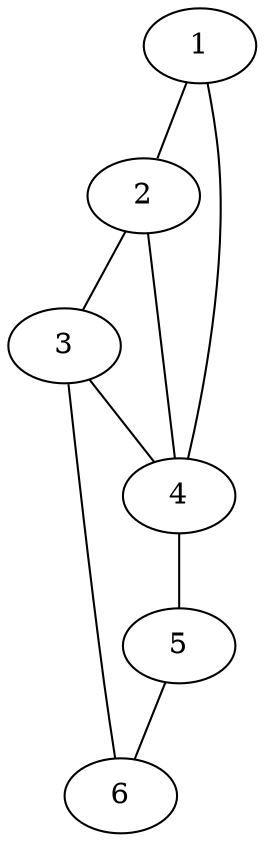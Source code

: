 graph myGraph{
    1 -- 2;
    2 -- 3;
    3 -- 4;
    4 -- 5;
    5 -- 6;
    1 -- 4;
    2 -- 4;
    3 -- 6;
}